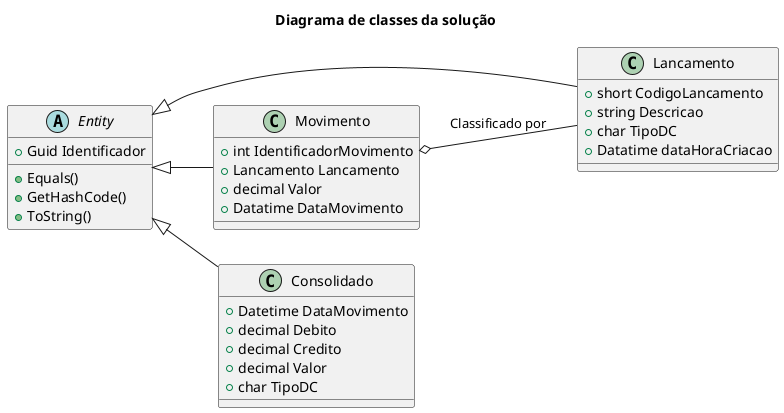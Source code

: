 @startuml Fluxo de caixa
title Diagrama de classes da solução
left to right direction
skinparam shadowing false

abstract class Entity{
    +Guid Identificador

    +Equals()
    +GetHashCode()
    +ToString()
} 

class Lancamento{
    +short CodigoLancamento
    +string Descricao
    +char TipoDC
    +Datatime dataHoraCriacao
}

class Movimento{
    +int IdentificadorMovimento
    +Lancamento Lancamento
    +decimal Valor
    +Datatime DataMovimento
}

class Consolidado{
    +Datetime DataMovimento
    +decimal Debito
    +decimal Credito
    +decimal Valor
    +char TipoDC 
}

Movimento o-- Lancamento : Classificado por
Entity <|-- Lancamento
Entity <|-- Movimento
Entity <|-- Consolidado

@enduml

